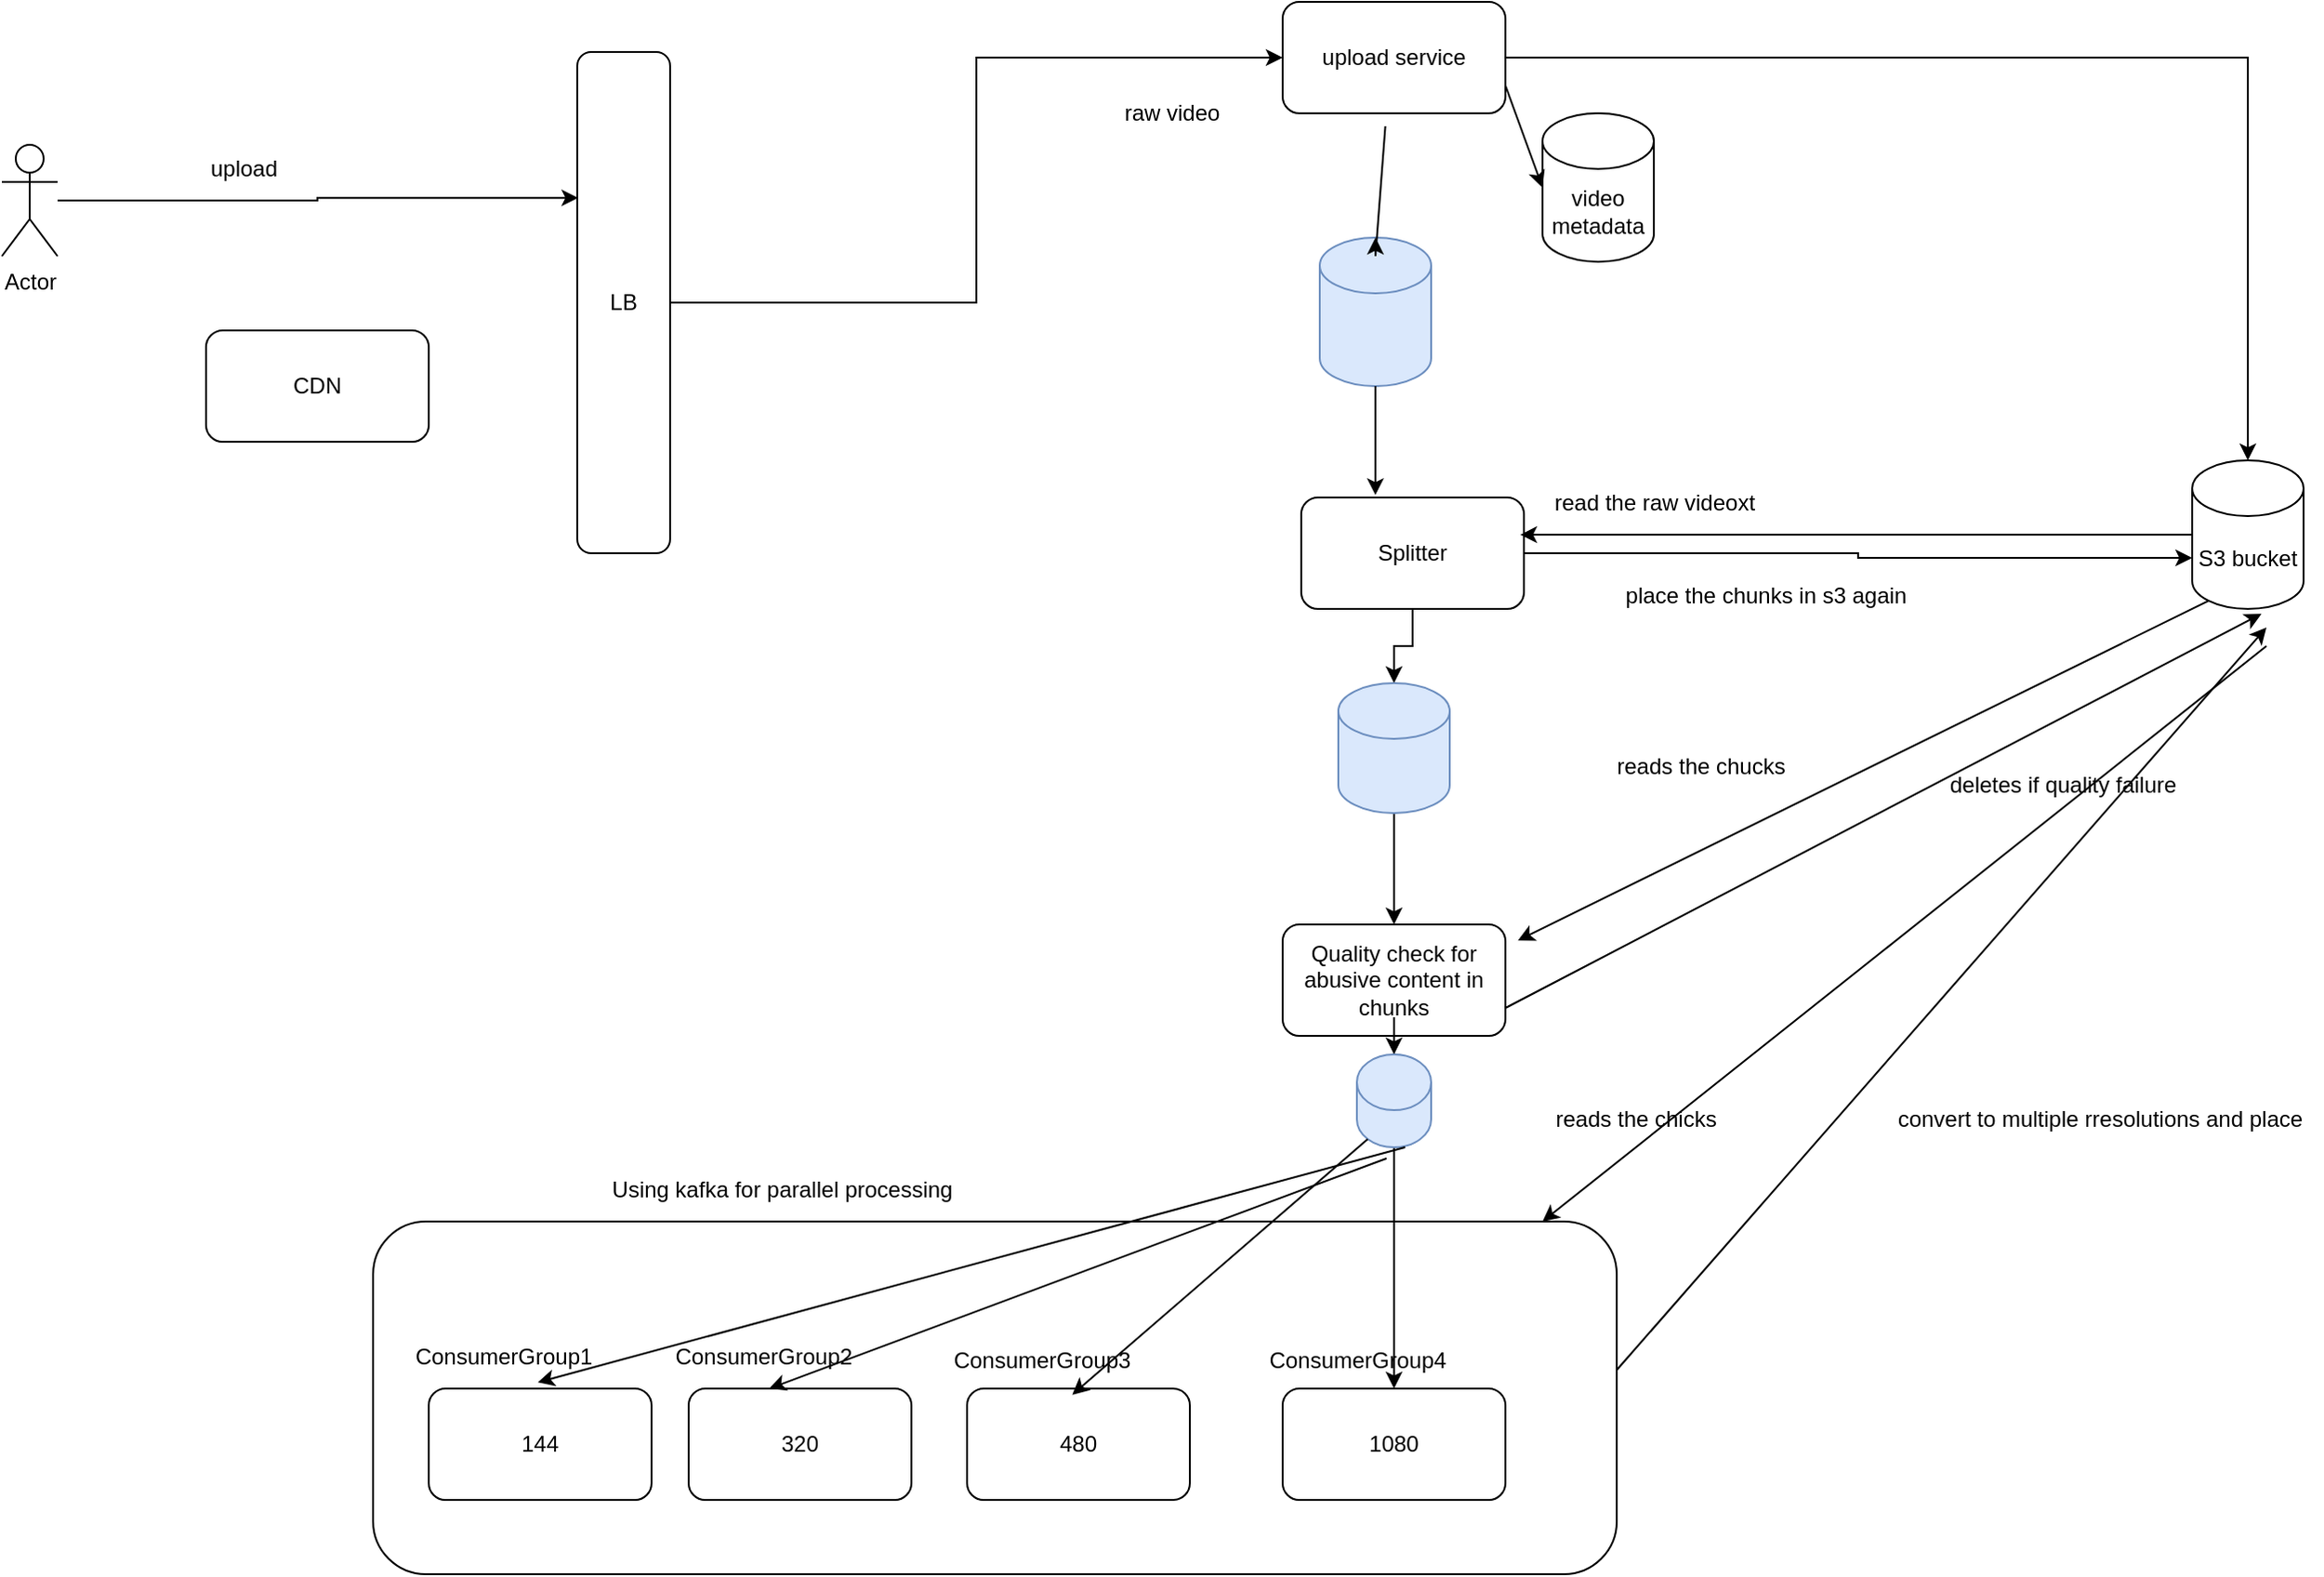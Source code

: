 <mxfile version="26.0.2">
  <diagram name="Page-1" id="wr1D-0MTlJyjIQ2NOFZ8">
    <mxGraphModel dx="794" dy="412" grid="1" gridSize="10" guides="1" tooltips="1" connect="1" arrows="1" fold="1" page="1" pageScale="1" pageWidth="2300" pageHeight="2300" math="0" shadow="0">
      <root>
        <mxCell id="0" />
        <mxCell id="1" parent="0" />
        <mxCell id="ig0RAC2btzfinSxMwZul-51" value="" style="rounded=1;whiteSpace=wrap;html=1;" vertex="1" parent="1">
          <mxGeometry x="230" y="660" width="670" height="190" as="geometry" />
        </mxCell>
        <mxCell id="ig0RAC2btzfinSxMwZul-1" value="Actor" style="shape=umlActor;verticalLabelPosition=bottom;verticalAlign=top;html=1;outlineConnect=0;" vertex="1" parent="1">
          <mxGeometry x="30" y="80" width="30" height="60" as="geometry" />
        </mxCell>
        <mxCell id="ig0RAC2btzfinSxMwZul-8" style="edgeStyle=orthogonalEdgeStyle;rounded=0;orthogonalLoop=1;jettySize=auto;html=1;entryX=0;entryY=0.5;entryDx=0;entryDy=0;" edge="1" parent="1" source="ig0RAC2btzfinSxMwZul-2" target="ig0RAC2btzfinSxMwZul-7">
          <mxGeometry relative="1" as="geometry" />
        </mxCell>
        <mxCell id="ig0RAC2btzfinSxMwZul-2" value="LB" style="rounded=1;whiteSpace=wrap;html=1;" vertex="1" parent="1">
          <mxGeometry x="340" y="30" width="50" height="270" as="geometry" />
        </mxCell>
        <mxCell id="ig0RAC2btzfinSxMwZul-4" value="CDN" style="rounded=1;whiteSpace=wrap;html=1;" vertex="1" parent="1">
          <mxGeometry x="140" y="180" width="120" height="60" as="geometry" />
        </mxCell>
        <mxCell id="ig0RAC2btzfinSxMwZul-5" style="edgeStyle=orthogonalEdgeStyle;rounded=0;orthogonalLoop=1;jettySize=auto;html=1;entryX=0.011;entryY=0.291;entryDx=0;entryDy=0;entryPerimeter=0;" edge="1" parent="1" source="ig0RAC2btzfinSxMwZul-1" target="ig0RAC2btzfinSxMwZul-2">
          <mxGeometry relative="1" as="geometry" />
        </mxCell>
        <mxCell id="ig0RAC2btzfinSxMwZul-6" value="upload" style="text;html=1;align=center;verticalAlign=middle;resizable=0;points=[];autosize=1;strokeColor=none;fillColor=none;" vertex="1" parent="1">
          <mxGeometry x="130" y="78" width="60" height="30" as="geometry" />
        </mxCell>
        <mxCell id="ig0RAC2btzfinSxMwZul-9" style="edgeStyle=orthogonalEdgeStyle;rounded=0;orthogonalLoop=1;jettySize=auto;html=1;" edge="1" parent="1" source="ig0RAC2btzfinSxMwZul-7" target="ig0RAC2btzfinSxMwZul-10">
          <mxGeometry relative="1" as="geometry">
            <mxPoint x="780" y="80" as="targetPoint" />
          </mxGeometry>
        </mxCell>
        <mxCell id="ig0RAC2btzfinSxMwZul-7" value="upload service" style="rounded=1;whiteSpace=wrap;html=1;" vertex="1" parent="1">
          <mxGeometry x="720" y="3" width="120" height="60" as="geometry" />
        </mxCell>
        <mxCell id="ig0RAC2btzfinSxMwZul-10" value="S3 bucket" style="shape=cylinder3;whiteSpace=wrap;html=1;boundedLbl=1;backgroundOutline=1;size=15;" vertex="1" parent="1">
          <mxGeometry x="1210" y="250" width="60" height="80" as="geometry" />
        </mxCell>
        <mxCell id="ig0RAC2btzfinSxMwZul-11" value="raw video" style="text;html=1;align=center;verticalAlign=middle;resizable=0;points=[];autosize=1;strokeColor=none;fillColor=none;" vertex="1" parent="1">
          <mxGeometry x="625" y="48" width="70" height="30" as="geometry" />
        </mxCell>
        <mxCell id="ig0RAC2btzfinSxMwZul-12" value="video metadata" style="shape=cylinder3;whiteSpace=wrap;html=1;boundedLbl=1;backgroundOutline=1;size=15;" vertex="1" parent="1">
          <mxGeometry x="860" y="63" width="60" height="80" as="geometry" />
        </mxCell>
        <mxCell id="ig0RAC2btzfinSxMwZul-13" value="" style="endArrow=classic;html=1;rounded=0;exitX=1;exitY=0.75;exitDx=0;exitDy=0;entryX=0;entryY=0.5;entryDx=0;entryDy=0;entryPerimeter=0;" edge="1" parent="1" source="ig0RAC2btzfinSxMwZul-7" target="ig0RAC2btzfinSxMwZul-12">
          <mxGeometry width="50" height="50" relative="1" as="geometry">
            <mxPoint x="570" y="240" as="sourcePoint" />
            <mxPoint x="810" y="108" as="targetPoint" />
          </mxGeometry>
        </mxCell>
        <mxCell id="ig0RAC2btzfinSxMwZul-22" style="edgeStyle=orthogonalEdgeStyle;rounded=0;orthogonalLoop=1;jettySize=auto;html=1;" edge="1" parent="1" source="ig0RAC2btzfinSxMwZul-14" target="ig0RAC2btzfinSxMwZul-23">
          <mxGeometry relative="1" as="geometry">
            <mxPoint x="780" y="410" as="targetPoint" />
          </mxGeometry>
        </mxCell>
        <mxCell id="ig0RAC2btzfinSxMwZul-14" value="Splitter" style="rounded=1;whiteSpace=wrap;html=1;" vertex="1" parent="1">
          <mxGeometry x="730" y="270" width="120" height="60" as="geometry" />
        </mxCell>
        <mxCell id="ig0RAC2btzfinSxMwZul-15" value="" style="shape=cylinder3;whiteSpace=wrap;html=1;boundedLbl=1;backgroundOutline=1;size=15;fillColor=#dae8fc;strokeColor=#6c8ebf;" vertex="1" parent="1">
          <mxGeometry x="740" y="130" width="60" height="80" as="geometry" />
        </mxCell>
        <mxCell id="ig0RAC2btzfinSxMwZul-16" value="" style="endArrow=classic;html=1;rounded=0;exitX=0.461;exitY=1.117;exitDx=0;exitDy=0;exitPerimeter=0;" edge="1" parent="1" source="ig0RAC2btzfinSxMwZul-7" target="ig0RAC2btzfinSxMwZul-15">
          <mxGeometry width="50" height="50" relative="1" as="geometry">
            <mxPoint x="570" y="240" as="sourcePoint" />
            <mxPoint x="620" y="190" as="targetPoint" />
            <Array as="points">
              <mxPoint x="770" y="140" />
            </Array>
          </mxGeometry>
        </mxCell>
        <mxCell id="ig0RAC2btzfinSxMwZul-17" style="edgeStyle=orthogonalEdgeStyle;rounded=0;orthogonalLoop=1;jettySize=auto;html=1;entryX=0.333;entryY=-0.022;entryDx=0;entryDy=0;entryPerimeter=0;" edge="1" parent="1" source="ig0RAC2btzfinSxMwZul-15" target="ig0RAC2btzfinSxMwZul-14">
          <mxGeometry relative="1" as="geometry" />
        </mxCell>
        <mxCell id="ig0RAC2btzfinSxMwZul-18" style="edgeStyle=orthogonalEdgeStyle;rounded=0;orthogonalLoop=1;jettySize=auto;html=1;entryX=0;entryY=0;entryDx=0;entryDy=52.5;entryPerimeter=0;" edge="1" parent="1" source="ig0RAC2btzfinSxMwZul-14" target="ig0RAC2btzfinSxMwZul-10">
          <mxGeometry relative="1" as="geometry" />
        </mxCell>
        <mxCell id="ig0RAC2btzfinSxMwZul-19" value="read the raw videoxt" style="text;html=1;align=center;verticalAlign=middle;resizable=0;points=[];autosize=1;strokeColor=none;fillColor=none;" vertex="1" parent="1">
          <mxGeometry x="855" y="258" width="130" height="30" as="geometry" />
        </mxCell>
        <mxCell id="ig0RAC2btzfinSxMwZul-20" style="edgeStyle=orthogonalEdgeStyle;rounded=0;orthogonalLoop=1;jettySize=auto;html=1;entryX=-0.054;entryY=1.067;entryDx=0;entryDy=0;entryPerimeter=0;" edge="1" parent="1" source="ig0RAC2btzfinSxMwZul-10" target="ig0RAC2btzfinSxMwZul-19">
          <mxGeometry relative="1" as="geometry" />
        </mxCell>
        <mxCell id="ig0RAC2btzfinSxMwZul-21" value="place the chunks in s3 again" style="text;html=1;align=center;verticalAlign=middle;resizable=0;points=[];autosize=1;strokeColor=none;fillColor=none;" vertex="1" parent="1">
          <mxGeometry x="895" y="308" width="170" height="30" as="geometry" />
        </mxCell>
        <mxCell id="ig0RAC2btzfinSxMwZul-25" style="edgeStyle=orthogonalEdgeStyle;rounded=0;orthogonalLoop=1;jettySize=auto;html=1;entryX=0.5;entryY=0;entryDx=0;entryDy=0;" edge="1" parent="1" source="ig0RAC2btzfinSxMwZul-23" target="ig0RAC2btzfinSxMwZul-24">
          <mxGeometry relative="1" as="geometry" />
        </mxCell>
        <mxCell id="ig0RAC2btzfinSxMwZul-23" value="" style="shape=cylinder3;whiteSpace=wrap;html=1;boundedLbl=1;backgroundOutline=1;size=15;fillColor=#dae8fc;strokeColor=#6c8ebf;" vertex="1" parent="1">
          <mxGeometry x="750" y="370" width="60" height="70" as="geometry" />
        </mxCell>
        <mxCell id="ig0RAC2btzfinSxMwZul-30" style="edgeStyle=orthogonalEdgeStyle;rounded=0;orthogonalLoop=1;jettySize=auto;html=1;" edge="1" parent="1" source="ig0RAC2btzfinSxMwZul-38" target="ig0RAC2btzfinSxMwZul-31">
          <mxGeometry relative="1" as="geometry">
            <mxPoint x="780" y="640" as="targetPoint" />
          </mxGeometry>
        </mxCell>
        <mxCell id="ig0RAC2btzfinSxMwZul-24" value="Quality check for abusive content in chunks" style="rounded=1;whiteSpace=wrap;html=1;" vertex="1" parent="1">
          <mxGeometry x="720" y="500" width="120" height="60" as="geometry" />
        </mxCell>
        <mxCell id="ig0RAC2btzfinSxMwZul-27" value="" style="endArrow=classic;html=1;rounded=0;exitX=0.145;exitY=1;exitDx=0;exitDy=-4.35;exitPerimeter=0;entryX=1.056;entryY=0.144;entryDx=0;entryDy=0;entryPerimeter=0;" edge="1" parent="1" source="ig0RAC2btzfinSxMwZul-10" target="ig0RAC2btzfinSxMwZul-24">
          <mxGeometry width="50" height="50" relative="1" as="geometry">
            <mxPoint x="960" y="410" as="sourcePoint" />
            <mxPoint x="1010" y="360" as="targetPoint" />
          </mxGeometry>
        </mxCell>
        <mxCell id="ig0RAC2btzfinSxMwZul-28" value="deletes if quality failure" style="text;html=1;align=center;verticalAlign=middle;resizable=0;points=[];autosize=1;strokeColor=none;fillColor=none;" vertex="1" parent="1">
          <mxGeometry x="1065" y="410" width="150" height="30" as="geometry" />
        </mxCell>
        <mxCell id="ig0RAC2btzfinSxMwZul-29" value="reads the chucks" style="text;html=1;align=center;verticalAlign=middle;resizable=0;points=[];autosize=1;strokeColor=none;fillColor=none;" vertex="1" parent="1">
          <mxGeometry x="890" y="400" width="110" height="30" as="geometry" />
        </mxCell>
        <mxCell id="ig0RAC2btzfinSxMwZul-31" value="1080" style="rounded=1;whiteSpace=wrap;html=1;" vertex="1" parent="1">
          <mxGeometry x="720" y="750" width="120" height="60" as="geometry" />
        </mxCell>
        <mxCell id="ig0RAC2btzfinSxMwZul-33" value="" style="endArrow=classic;html=1;rounded=0;exitX=1;exitY=0.75;exitDx=0;exitDy=0;entryX=0.622;entryY=1.033;entryDx=0;entryDy=0;entryPerimeter=0;" edge="1" parent="1" source="ig0RAC2btzfinSxMwZul-24" target="ig0RAC2btzfinSxMwZul-10">
          <mxGeometry width="50" height="50" relative="1" as="geometry">
            <mxPoint x="960" y="540" as="sourcePoint" />
            <mxPoint x="1010" y="490" as="targetPoint" />
          </mxGeometry>
        </mxCell>
        <mxCell id="ig0RAC2btzfinSxMwZul-34" value="" style="endArrow=classic;html=1;rounded=0;" edge="1" parent="1">
          <mxGeometry width="50" height="50" relative="1" as="geometry">
            <mxPoint x="900" y="740" as="sourcePoint" />
            <mxPoint x="1250" y="340" as="targetPoint" />
          </mxGeometry>
        </mxCell>
        <mxCell id="ig0RAC2btzfinSxMwZul-35" value="reads the chicks" style="text;html=1;align=center;verticalAlign=middle;resizable=0;points=[];autosize=1;strokeColor=none;fillColor=none;" vertex="1" parent="1">
          <mxGeometry x="855" y="590" width="110" height="30" as="geometry" />
        </mxCell>
        <mxCell id="ig0RAC2btzfinSxMwZul-36" value="" style="endArrow=classic;html=1;rounded=0;" edge="1" parent="1">
          <mxGeometry width="50" height="50" relative="1" as="geometry">
            <mxPoint x="1250" y="350" as="sourcePoint" />
            <mxPoint x="860" y="660" as="targetPoint" />
          </mxGeometry>
        </mxCell>
        <mxCell id="ig0RAC2btzfinSxMwZul-37" value="convert to multiple rresolutions and place" style="text;html=1;align=center;verticalAlign=middle;resizable=0;points=[];autosize=1;strokeColor=none;fillColor=none;" vertex="1" parent="1">
          <mxGeometry x="1040" y="590" width="240" height="30" as="geometry" />
        </mxCell>
        <mxCell id="ig0RAC2btzfinSxMwZul-39" value="" style="edgeStyle=orthogonalEdgeStyle;rounded=0;orthogonalLoop=1;jettySize=auto;html=1;" edge="1" parent="1" source="ig0RAC2btzfinSxMwZul-24" target="ig0RAC2btzfinSxMwZul-38">
          <mxGeometry relative="1" as="geometry">
            <mxPoint x="780" y="620" as="targetPoint" />
            <mxPoint x="780" y="560" as="sourcePoint" />
          </mxGeometry>
        </mxCell>
        <mxCell id="ig0RAC2btzfinSxMwZul-38" value="" style="shape=cylinder3;whiteSpace=wrap;html=1;boundedLbl=1;backgroundOutline=1;size=15;fillColor=#dae8fc;strokeColor=#6c8ebf;" vertex="1" parent="1">
          <mxGeometry x="760" y="570" width="40" height="50" as="geometry" />
        </mxCell>
        <mxCell id="ig0RAC2btzfinSxMwZul-40" value="480" style="rounded=1;whiteSpace=wrap;html=1;" vertex="1" parent="1">
          <mxGeometry x="550" y="750" width="120" height="60" as="geometry" />
        </mxCell>
        <mxCell id="ig0RAC2btzfinSxMwZul-41" value="320" style="rounded=1;whiteSpace=wrap;html=1;" vertex="1" parent="1">
          <mxGeometry x="400" y="750" width="120" height="60" as="geometry" />
        </mxCell>
        <mxCell id="ig0RAC2btzfinSxMwZul-42" value="144" style="rounded=1;whiteSpace=wrap;html=1;" vertex="1" parent="1">
          <mxGeometry x="260" y="750" width="120" height="60" as="geometry" />
        </mxCell>
        <mxCell id="ig0RAC2btzfinSxMwZul-43" value="ConsumerGroup1" style="text;html=1;align=center;verticalAlign=middle;resizable=0;points=[];autosize=1;strokeColor=none;fillColor=none;" vertex="1" parent="1">
          <mxGeometry x="240" y="718" width="120" height="30" as="geometry" />
        </mxCell>
        <mxCell id="ig0RAC2btzfinSxMwZul-44" value="ConsumerGroup2" style="text;html=1;align=center;verticalAlign=middle;resizable=0;points=[];autosize=1;strokeColor=none;fillColor=none;" vertex="1" parent="1">
          <mxGeometry x="380" y="718" width="120" height="30" as="geometry" />
        </mxCell>
        <mxCell id="ig0RAC2btzfinSxMwZul-45" value="ConsumerGroup3" style="text;html=1;align=center;verticalAlign=middle;resizable=0;points=[];autosize=1;strokeColor=none;fillColor=none;" vertex="1" parent="1">
          <mxGeometry x="530" y="720" width="120" height="30" as="geometry" />
        </mxCell>
        <mxCell id="ig0RAC2btzfinSxMwZul-46" value="ConsumerGroup4" style="text;html=1;align=center;verticalAlign=middle;resizable=0;points=[];autosize=1;strokeColor=none;fillColor=none;" vertex="1" parent="1">
          <mxGeometry x="700" y="720" width="120" height="30" as="geometry" />
        </mxCell>
        <mxCell id="ig0RAC2btzfinSxMwZul-47" value="" style="endArrow=classic;html=1;rounded=0;exitX=0.145;exitY=1;exitDx=0;exitDy=-4.35;exitPerimeter=0;entryX=0.639;entryY=1.111;entryDx=0;entryDy=0;entryPerimeter=0;" edge="1" parent="1" source="ig0RAC2btzfinSxMwZul-38" target="ig0RAC2btzfinSxMwZul-45">
          <mxGeometry width="50" height="50" relative="1" as="geometry">
            <mxPoint x="590" y="620" as="sourcePoint" />
            <mxPoint x="640" y="570" as="targetPoint" />
          </mxGeometry>
        </mxCell>
        <mxCell id="ig0RAC2btzfinSxMwZul-49" value="" style="endArrow=classic;html=1;rounded=0;exitX=0.145;exitY=1;exitDx=0;exitDy=-4.35;exitPerimeter=0;entryX=0.528;entryY=1.067;entryDx=0;entryDy=0;entryPerimeter=0;" edge="1" parent="1" target="ig0RAC2btzfinSxMwZul-44">
          <mxGeometry width="50" height="50" relative="1" as="geometry">
            <mxPoint x="776" y="626" as="sourcePoint" />
            <mxPoint x="617" y="763" as="targetPoint" />
          </mxGeometry>
        </mxCell>
        <mxCell id="ig0RAC2btzfinSxMwZul-50" value="" style="endArrow=classic;html=1;rounded=0;entryX=0.656;entryY=0.956;entryDx=0;entryDy=0;entryPerimeter=0;" edge="1" parent="1" target="ig0RAC2btzfinSxMwZul-43">
          <mxGeometry width="50" height="50" relative="1" as="geometry">
            <mxPoint x="786" y="620" as="sourcePoint" />
            <mxPoint x="627" y="773" as="targetPoint" />
          </mxGeometry>
        </mxCell>
        <mxCell id="ig0RAC2btzfinSxMwZul-53" value="Using kafka for parallel processing" style="text;html=1;align=center;verticalAlign=middle;resizable=0;points=[];autosize=1;strokeColor=none;fillColor=none;" vertex="1" parent="1">
          <mxGeometry x="345" y="628" width="210" height="30" as="geometry" />
        </mxCell>
      </root>
    </mxGraphModel>
  </diagram>
</mxfile>
